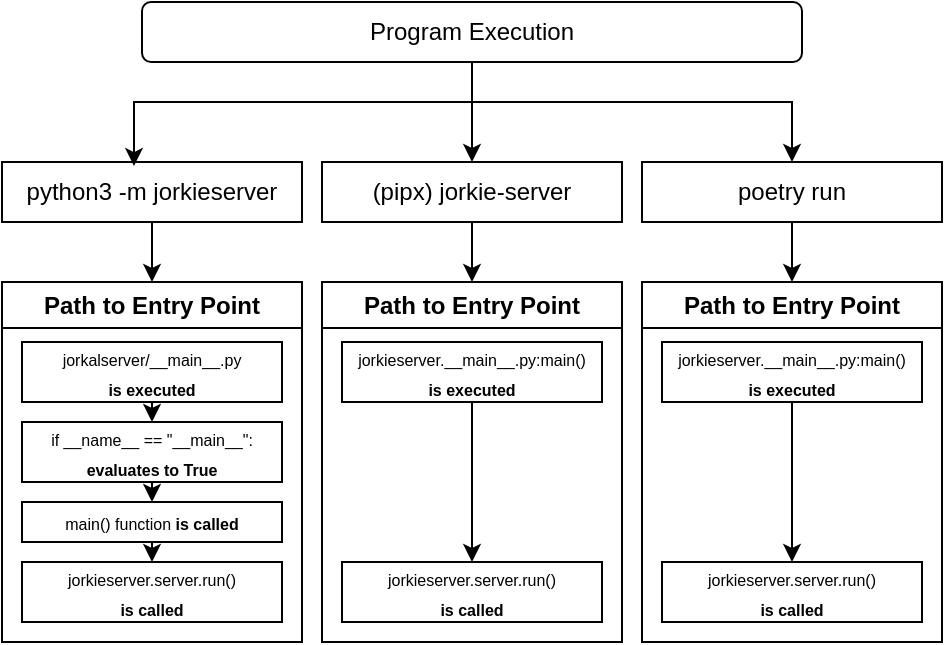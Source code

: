 <mxfile version="26.0.16">
  <diagram id="C5RBs43oDa-KdzZeNtuy" name="Page-1">
    <mxGraphModel dx="800" dy="380" grid="1" gridSize="10" guides="1" tooltips="1" connect="1" arrows="1" fold="1" page="1" pageScale="1" pageWidth="827" pageHeight="1169" math="0" shadow="0">
      <root>
        <mxCell id="WIyWlLk6GJQsqaUBKTNV-0" />
        <mxCell id="WIyWlLk6GJQsqaUBKTNV-1" parent="WIyWlLk6GJQsqaUBKTNV-0" />
        <mxCell id="knBb_DPXkGFCcCnxjEH9-7" style="edgeStyle=elbowEdgeStyle;rounded=0;orthogonalLoop=1;jettySize=auto;elbow=vertical;html=1;entryX=0.5;entryY=0;entryDx=0;entryDy=0;exitX=0.5;exitY=1;exitDx=0;exitDy=0;" edge="1" parent="WIyWlLk6GJQsqaUBKTNV-1" source="WIyWlLk6GJQsqaUBKTNV-3" target="knBb_DPXkGFCcCnxjEH9-1">
          <mxGeometry relative="1" as="geometry">
            <mxPoint x="285" y="70" as="sourcePoint" />
          </mxGeometry>
        </mxCell>
        <mxCell id="WIyWlLk6GJQsqaUBKTNV-3" value="&lt;div&gt;Program Execution&lt;/div&gt;" style="rounded=1;whiteSpace=wrap;html=1;fontSize=12;glass=0;strokeWidth=1;shadow=0;" parent="WIyWlLk6GJQsqaUBKTNV-1" vertex="1">
          <mxGeometry x="260" y="20" width="330" height="30" as="geometry" />
        </mxCell>
        <mxCell id="knBb_DPXkGFCcCnxjEH9-29" style="edgeStyle=elbowEdgeStyle;rounded=0;orthogonalLoop=1;jettySize=auto;elbow=vertical;html=1;entryX=0.5;entryY=0;entryDx=0;entryDy=0;" edge="1" parent="WIyWlLk6GJQsqaUBKTNV-1" source="knBb_DPXkGFCcCnxjEH9-0" target="knBb_DPXkGFCcCnxjEH9-12">
          <mxGeometry relative="1" as="geometry" />
        </mxCell>
        <mxCell id="knBb_DPXkGFCcCnxjEH9-0" value="&lt;div&gt;python3 -m jorkieserver&lt;/div&gt;" style="rounded=0;whiteSpace=wrap;html=1;" vertex="1" parent="WIyWlLk6GJQsqaUBKTNV-1">
          <mxGeometry x="190" y="100" width="150" height="30" as="geometry" />
        </mxCell>
        <mxCell id="knBb_DPXkGFCcCnxjEH9-30" style="edgeStyle=elbowEdgeStyle;rounded=0;orthogonalLoop=1;jettySize=auto;elbow=vertical;html=1;" edge="1" parent="WIyWlLk6GJQsqaUBKTNV-1" source="knBb_DPXkGFCcCnxjEH9-1" target="knBb_DPXkGFCcCnxjEH9-21">
          <mxGeometry relative="1" as="geometry" />
        </mxCell>
        <mxCell id="knBb_DPXkGFCcCnxjEH9-1" value="(pipx) jorkie-server" style="rounded=0;whiteSpace=wrap;html=1;" vertex="1" parent="WIyWlLk6GJQsqaUBKTNV-1">
          <mxGeometry x="350" y="100" width="150" height="30" as="geometry" />
        </mxCell>
        <mxCell id="knBb_DPXkGFCcCnxjEH9-8" style="edgeStyle=elbowEdgeStyle;rounded=0;orthogonalLoop=1;jettySize=auto;elbow=vertical;html=1;entryX=0.44;entryY=0.067;entryDx=0;entryDy=0;entryPerimeter=0;" edge="1" parent="WIyWlLk6GJQsqaUBKTNV-1" target="knBb_DPXkGFCcCnxjEH9-0">
          <mxGeometry relative="1" as="geometry">
            <mxPoint x="425" y="70" as="sourcePoint" />
            <mxPoint x="130" y="100" as="targetPoint" />
            <Array as="points">
              <mxPoint x="340" y="70" />
            </Array>
          </mxGeometry>
        </mxCell>
        <mxCell id="knBb_DPXkGFCcCnxjEH9-9" style="edgeStyle=elbowEdgeStyle;rounded=0;orthogonalLoop=1;jettySize=auto;elbow=vertical;html=1;entryX=0.5;entryY=0;entryDx=0;entryDy=0;exitX=0.5;exitY=1;exitDx=0;exitDy=0;" edge="1" target="knBb_DPXkGFCcCnxjEH9-10" parent="WIyWlLk6GJQsqaUBKTNV-1" source="WIyWlLk6GJQsqaUBKTNV-3">
          <mxGeometry relative="1" as="geometry">
            <mxPoint x="680" y="75" as="sourcePoint" />
            <Array as="points">
              <mxPoint x="500" y="70" />
            </Array>
          </mxGeometry>
        </mxCell>
        <mxCell id="knBb_DPXkGFCcCnxjEH9-31" style="edgeStyle=elbowEdgeStyle;rounded=0;orthogonalLoop=1;jettySize=auto;elbow=vertical;html=1;entryX=0.5;entryY=0;entryDx=0;entryDy=0;" edge="1" parent="WIyWlLk6GJQsqaUBKTNV-1" source="knBb_DPXkGFCcCnxjEH9-10" target="knBb_DPXkGFCcCnxjEH9-26">
          <mxGeometry relative="1" as="geometry" />
        </mxCell>
        <mxCell id="knBb_DPXkGFCcCnxjEH9-10" value="poetry run" style="rounded=0;whiteSpace=wrap;html=1;" vertex="1" parent="WIyWlLk6GJQsqaUBKTNV-1">
          <mxGeometry x="510" y="100" width="150" height="30" as="geometry" />
        </mxCell>
        <mxCell id="knBb_DPXkGFCcCnxjEH9-12" value="Path to Entry Point" style="swimlane;whiteSpace=wrap;html=1;" vertex="1" parent="WIyWlLk6GJQsqaUBKTNV-1">
          <mxGeometry x="190" y="160" width="150" height="180" as="geometry" />
        </mxCell>
        <mxCell id="knBb_DPXkGFCcCnxjEH9-33" style="edgeStyle=elbowEdgeStyle;rounded=0;orthogonalLoop=1;jettySize=auto;elbow=vertical;html=1;" edge="1" parent="knBb_DPXkGFCcCnxjEH9-12" source="knBb_DPXkGFCcCnxjEH9-13" target="knBb_DPXkGFCcCnxjEH9-14">
          <mxGeometry relative="1" as="geometry" />
        </mxCell>
        <mxCell id="knBb_DPXkGFCcCnxjEH9-13" value="&lt;div&gt;&lt;font style=&quot;font-size: 8px;&quot;&gt;jorkalserver/__main__.py &lt;br&gt;&lt;/font&gt;&lt;/div&gt;&lt;div&gt;&lt;b&gt;&lt;font style=&quot;font-size: 8px;&quot;&gt;&lt;font&gt;is executed&lt;/font&gt;&lt;/font&gt;&lt;/b&gt;&lt;/div&gt;" style="whiteSpace=wrap;html=1;" vertex="1" parent="knBb_DPXkGFCcCnxjEH9-12">
          <mxGeometry x="10" y="30" width="130" height="30" as="geometry" />
        </mxCell>
        <mxCell id="knBb_DPXkGFCcCnxjEH9-34" style="edgeStyle=elbowEdgeStyle;rounded=0;orthogonalLoop=1;jettySize=auto;elbow=vertical;html=1;exitX=0.5;exitY=1;exitDx=0;exitDy=0;" edge="1" parent="knBb_DPXkGFCcCnxjEH9-12" source="knBb_DPXkGFCcCnxjEH9-14" target="knBb_DPXkGFCcCnxjEH9-15">
          <mxGeometry relative="1" as="geometry" />
        </mxCell>
        <mxCell id="knBb_DPXkGFCcCnxjEH9-14" value="&lt;div&gt;&lt;font style=&quot;font-size: 8px;&quot;&gt;if __name__ == &quot;__main__&quot;:&lt;/font&gt;&lt;/div&gt;&lt;div&gt;&lt;font style=&quot;font-size: 8px;&quot;&gt;&lt;b&gt;evaluates to True&lt;/b&gt;&lt;/font&gt;&lt;br&gt;&lt;/div&gt;" style="whiteSpace=wrap;html=1;" vertex="1" parent="knBb_DPXkGFCcCnxjEH9-12">
          <mxGeometry x="10" y="70" width="130" height="30" as="geometry" />
        </mxCell>
        <mxCell id="knBb_DPXkGFCcCnxjEH9-35" style="edgeStyle=elbowEdgeStyle;rounded=0;orthogonalLoop=1;jettySize=auto;elbow=vertical;html=1;exitX=0.5;exitY=1;exitDx=0;exitDy=0;entryX=0.5;entryY=0;entryDx=0;entryDy=0;" edge="1" parent="knBb_DPXkGFCcCnxjEH9-12" source="knBb_DPXkGFCcCnxjEH9-15" target="knBb_DPXkGFCcCnxjEH9-20">
          <mxGeometry relative="1" as="geometry" />
        </mxCell>
        <mxCell id="knBb_DPXkGFCcCnxjEH9-15" value="&lt;font style=&quot;font-size: 8px;&quot;&gt;main() function&lt;b&gt; is called&lt;/b&gt;&lt;/font&gt;" style="whiteSpace=wrap;html=1;" vertex="1" parent="knBb_DPXkGFCcCnxjEH9-12">
          <mxGeometry x="10" y="110" width="130" height="20" as="geometry" />
        </mxCell>
        <mxCell id="knBb_DPXkGFCcCnxjEH9-20" value="&lt;div&gt;&lt;font style=&quot;font-size: 8px;&quot;&gt;jorkieserver.server.run() &lt;br&gt;&lt;/font&gt;&lt;/div&gt;&lt;div&gt;&lt;font style=&quot;font-size: 8px;&quot;&gt;&lt;b&gt;is called&lt;br&gt;&lt;/b&gt;&lt;/font&gt;&lt;/div&gt;" style="whiteSpace=wrap;html=1;" vertex="1" parent="knBb_DPXkGFCcCnxjEH9-12">
          <mxGeometry x="10" y="140" width="130" height="30" as="geometry" />
        </mxCell>
        <mxCell id="knBb_DPXkGFCcCnxjEH9-32" style="edgeStyle=elbowEdgeStyle;rounded=0;orthogonalLoop=1;jettySize=auto;elbow=vertical;html=1;exitX=0.5;exitY=0;exitDx=0;exitDy=0;" edge="1" parent="knBb_DPXkGFCcCnxjEH9-12" source="knBb_DPXkGFCcCnxjEH9-14" target="knBb_DPXkGFCcCnxjEH9-14">
          <mxGeometry relative="1" as="geometry" />
        </mxCell>
        <mxCell id="knBb_DPXkGFCcCnxjEH9-21" value="Path to Entry Point" style="swimlane;whiteSpace=wrap;html=1;" vertex="1" parent="WIyWlLk6GJQsqaUBKTNV-1">
          <mxGeometry x="350" y="160" width="150" height="180" as="geometry" />
        </mxCell>
        <mxCell id="knBb_DPXkGFCcCnxjEH9-36" style="edgeStyle=elbowEdgeStyle;rounded=0;orthogonalLoop=1;jettySize=auto;elbow=vertical;html=1;entryX=0.5;entryY=0;entryDx=0;entryDy=0;" edge="1" parent="knBb_DPXkGFCcCnxjEH9-21" source="knBb_DPXkGFCcCnxjEH9-22" target="knBb_DPXkGFCcCnxjEH9-25">
          <mxGeometry relative="1" as="geometry" />
        </mxCell>
        <mxCell id="knBb_DPXkGFCcCnxjEH9-22" value="&lt;div&gt;&lt;font style=&quot;font-size: 6px;&quot;&gt;&lt;font style=&quot;font-size: 8px;&quot;&gt;jorkieserver.__main__.py:main() &lt;br&gt;&lt;/font&gt;&lt;/font&gt;&lt;/div&gt;&lt;div&gt;&lt;b&gt;&lt;font style=&quot;font-size: 6px;&quot;&gt;&lt;font style=&quot;font-size: 8px;&quot;&gt;is executed&lt;/font&gt;&lt;/font&gt;&lt;/b&gt;&lt;/div&gt;" style="whiteSpace=wrap;html=1;" vertex="1" parent="knBb_DPXkGFCcCnxjEH9-21">
          <mxGeometry x="10" y="30" width="130" height="30" as="geometry" />
        </mxCell>
        <mxCell id="knBb_DPXkGFCcCnxjEH9-25" value="&lt;div&gt;&lt;font style=&quot;font-size: 8px;&quot;&gt;jorkieserver.server.run() &lt;br&gt;&lt;/font&gt;&lt;/div&gt;&lt;div&gt;&lt;font style=&quot;font-size: 8px;&quot;&gt;&lt;b&gt;is called&lt;br&gt;&lt;/b&gt;&lt;/font&gt;&lt;/div&gt;" style="whiteSpace=wrap;html=1;" vertex="1" parent="knBb_DPXkGFCcCnxjEH9-21">
          <mxGeometry x="10" y="140" width="130" height="30" as="geometry" />
        </mxCell>
        <mxCell id="knBb_DPXkGFCcCnxjEH9-26" value="Path to Entry Point" style="swimlane;whiteSpace=wrap;html=1;" vertex="1" parent="WIyWlLk6GJQsqaUBKTNV-1">
          <mxGeometry x="510" y="160" width="150" height="180" as="geometry" />
        </mxCell>
        <mxCell id="knBb_DPXkGFCcCnxjEH9-37" style="edgeStyle=elbowEdgeStyle;rounded=0;orthogonalLoop=1;jettySize=auto;elbow=vertical;html=1;entryX=0.5;entryY=0;entryDx=0;entryDy=0;" edge="1" parent="knBb_DPXkGFCcCnxjEH9-26" source="knBb_DPXkGFCcCnxjEH9-27" target="knBb_DPXkGFCcCnxjEH9-28">
          <mxGeometry relative="1" as="geometry" />
        </mxCell>
        <mxCell id="knBb_DPXkGFCcCnxjEH9-27" value="&lt;div&gt;&lt;font style=&quot;font-size: 6px;&quot;&gt;&lt;font style=&quot;font-size: 8px;&quot;&gt;jorkieserver.__main__.py:main() &lt;br&gt;&lt;/font&gt;&lt;/font&gt;&lt;/div&gt;&lt;div&gt;&lt;b&gt;&lt;font style=&quot;font-size: 6px;&quot;&gt;&lt;font style=&quot;font-size: 8px;&quot;&gt;is executed&lt;/font&gt;&lt;/font&gt;&lt;/b&gt;&lt;/div&gt;" style="whiteSpace=wrap;html=1;" vertex="1" parent="knBb_DPXkGFCcCnxjEH9-26">
          <mxGeometry x="10" y="30" width="130" height="30" as="geometry" />
        </mxCell>
        <mxCell id="knBb_DPXkGFCcCnxjEH9-28" value="&lt;div&gt;&lt;font style=&quot;font-size: 8px;&quot;&gt;jorkieserver.server.run() &lt;br&gt;&lt;/font&gt;&lt;/div&gt;&lt;div&gt;&lt;font style=&quot;font-size: 8px;&quot;&gt;&lt;b&gt;is called&lt;br&gt;&lt;/b&gt;&lt;/font&gt;&lt;/div&gt;" style="whiteSpace=wrap;html=1;" vertex="1" parent="knBb_DPXkGFCcCnxjEH9-26">
          <mxGeometry x="10" y="140" width="130" height="30" as="geometry" />
        </mxCell>
      </root>
    </mxGraphModel>
  </diagram>
</mxfile>
